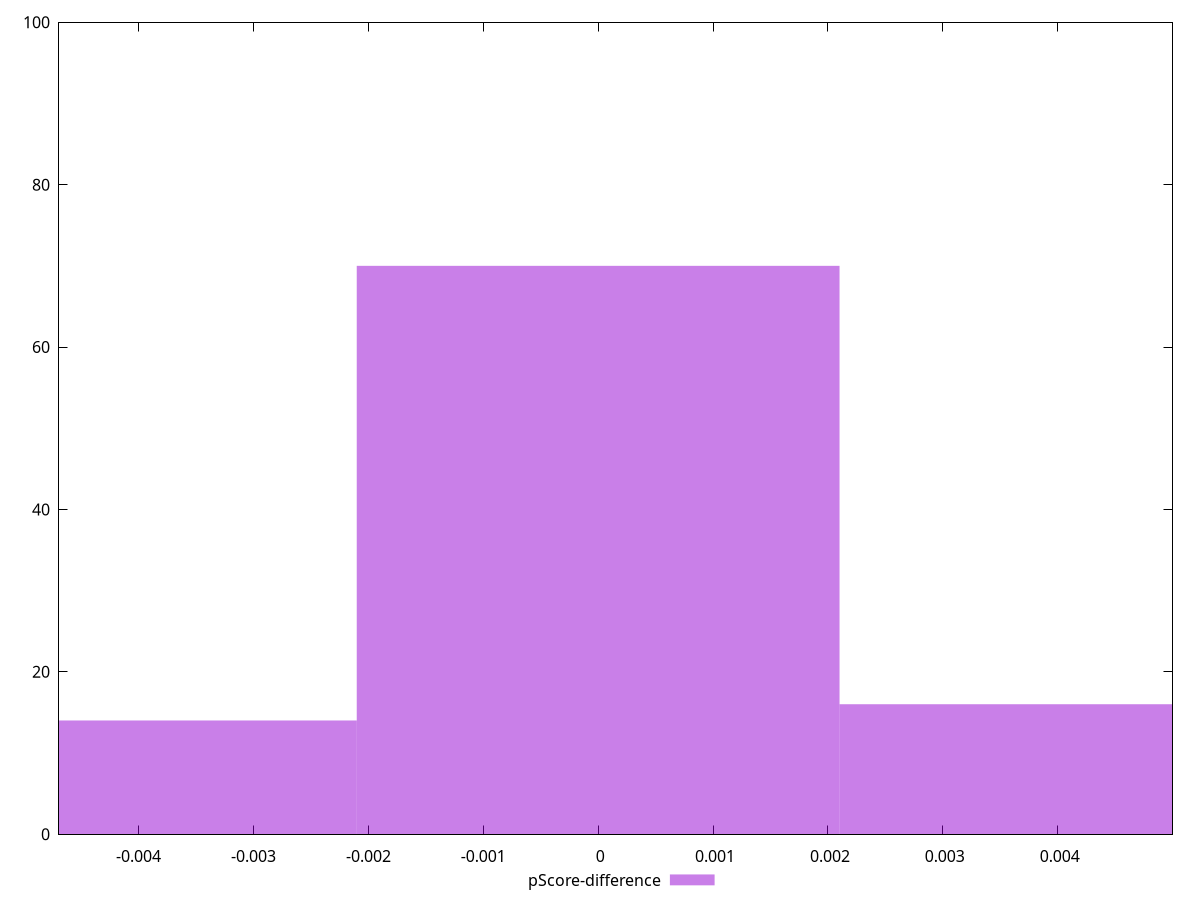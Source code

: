 reset

$pScoreDifference <<EOF
0 70
0.0042025410009249396 16
-0.0042025410009249396 14
EOF

set key outside below
set boxwidth 0.0042025410009249396
set xrange [-0.004693035006300694:0.004999492793443805]
set yrange [0:100]
set trange [0:100]
set style fill transparent solid 0.5 noborder
set terminal svg size 640, 490 enhanced background rgb 'white'
set output "reports/report_00027_2021-02-24T12-40-31.850Z/bootup-time/samples/agenda/pScore-difference/histogram.svg"

plot $pScoreDifference title "pScore-difference" with boxes

reset
